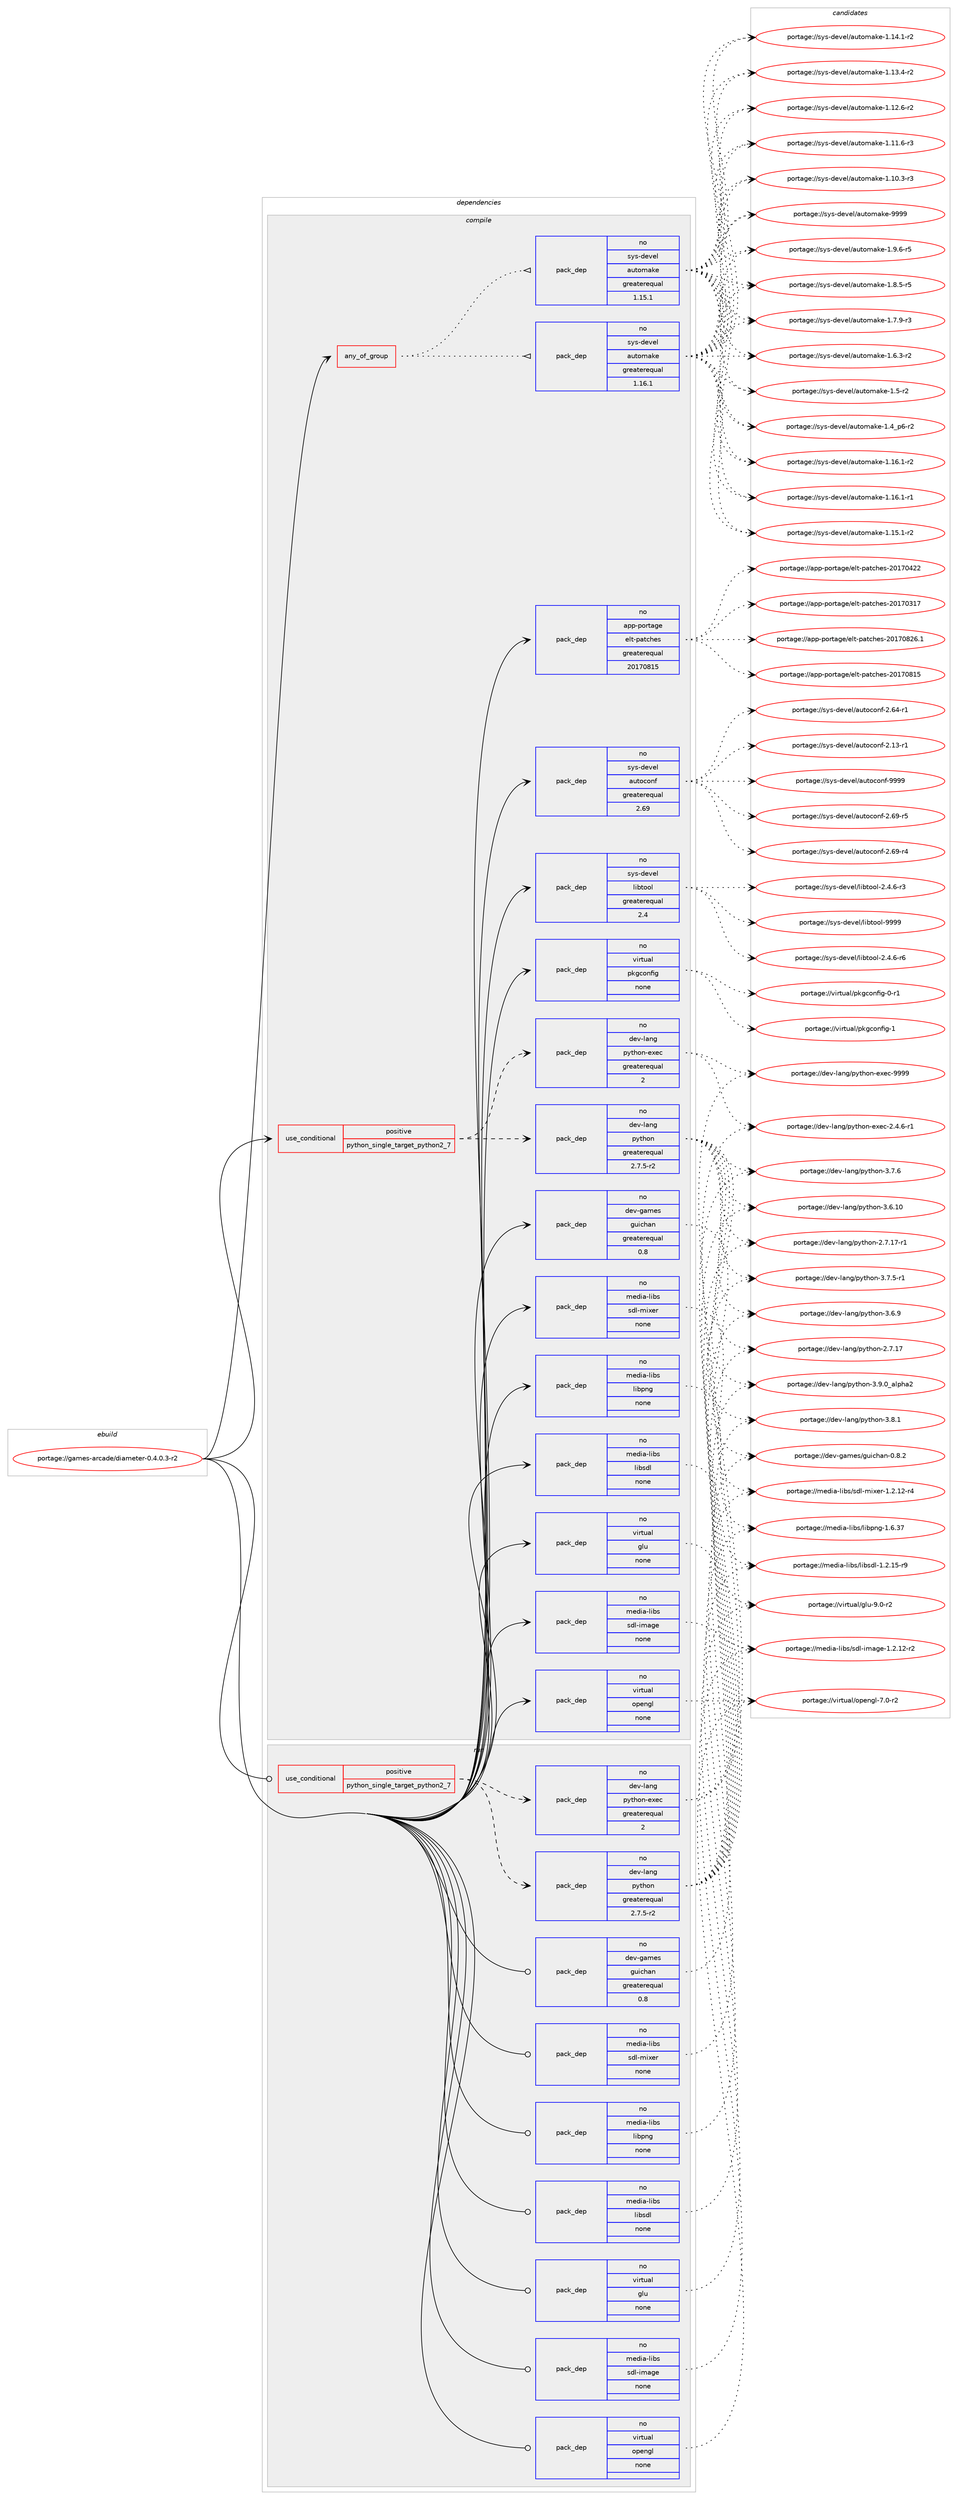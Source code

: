 digraph prolog {

# *************
# Graph options
# *************

newrank=true;
concentrate=true;
compound=true;
graph [rankdir=LR,fontname=Helvetica,fontsize=10,ranksep=1.5];#, ranksep=2.5, nodesep=0.2];
edge  [arrowhead=vee];
node  [fontname=Helvetica,fontsize=10];

# **********
# The ebuild
# **********

subgraph cluster_leftcol {
color=gray;
label=<<i>ebuild</i>>;
id [label="portage://games-arcade/diameter-0.4.0.3-r2", color=red, width=4, href="../games-arcade/diameter-0.4.0.3-r2.svg"];
}

# ****************
# The dependencies
# ****************

subgraph cluster_midcol {
color=gray;
label=<<i>dependencies</i>>;
subgraph cluster_compile {
fillcolor="#eeeeee";
style=filled;
label=<<i>compile</i>>;
subgraph any4305 {
dependency290778 [label=<<TABLE BORDER="0" CELLBORDER="1" CELLSPACING="0" CELLPADDING="4"><TR><TD CELLPADDING="10">any_of_group</TD></TR></TABLE>>, shape=none, color=red];subgraph pack225975 {
dependency290779 [label=<<TABLE BORDER="0" CELLBORDER="1" CELLSPACING="0" CELLPADDING="4" WIDTH="220"><TR><TD ROWSPAN="6" CELLPADDING="30">pack_dep</TD></TR><TR><TD WIDTH="110">no</TD></TR><TR><TD>sys-devel</TD></TR><TR><TD>automake</TD></TR><TR><TD>greaterequal</TD></TR><TR><TD>1.16.1</TD></TR></TABLE>>, shape=none, color=blue];
}
dependency290778:e -> dependency290779:w [weight=20,style="dotted",arrowhead="oinv"];
subgraph pack225976 {
dependency290780 [label=<<TABLE BORDER="0" CELLBORDER="1" CELLSPACING="0" CELLPADDING="4" WIDTH="220"><TR><TD ROWSPAN="6" CELLPADDING="30">pack_dep</TD></TR><TR><TD WIDTH="110">no</TD></TR><TR><TD>sys-devel</TD></TR><TR><TD>automake</TD></TR><TR><TD>greaterequal</TD></TR><TR><TD>1.15.1</TD></TR></TABLE>>, shape=none, color=blue];
}
dependency290778:e -> dependency290780:w [weight=20,style="dotted",arrowhead="oinv"];
}
id:e -> dependency290778:w [weight=20,style="solid",arrowhead="vee"];
subgraph cond60295 {
dependency290781 [label=<<TABLE BORDER="0" CELLBORDER="1" CELLSPACING="0" CELLPADDING="4"><TR><TD ROWSPAN="3" CELLPADDING="10">use_conditional</TD></TR><TR><TD>positive</TD></TR><TR><TD>python_single_target_python2_7</TD></TR></TABLE>>, shape=none, color=red];
subgraph pack225977 {
dependency290782 [label=<<TABLE BORDER="0" CELLBORDER="1" CELLSPACING="0" CELLPADDING="4" WIDTH="220"><TR><TD ROWSPAN="6" CELLPADDING="30">pack_dep</TD></TR><TR><TD WIDTH="110">no</TD></TR><TR><TD>dev-lang</TD></TR><TR><TD>python</TD></TR><TR><TD>greaterequal</TD></TR><TR><TD>2.7.5-r2</TD></TR></TABLE>>, shape=none, color=blue];
}
dependency290781:e -> dependency290782:w [weight=20,style="dashed",arrowhead="vee"];
subgraph pack225978 {
dependency290783 [label=<<TABLE BORDER="0" CELLBORDER="1" CELLSPACING="0" CELLPADDING="4" WIDTH="220"><TR><TD ROWSPAN="6" CELLPADDING="30">pack_dep</TD></TR><TR><TD WIDTH="110">no</TD></TR><TR><TD>dev-lang</TD></TR><TR><TD>python-exec</TD></TR><TR><TD>greaterequal</TD></TR><TR><TD>2</TD></TR></TABLE>>, shape=none, color=blue];
}
dependency290781:e -> dependency290783:w [weight=20,style="dashed",arrowhead="vee"];
}
id:e -> dependency290781:w [weight=20,style="solid",arrowhead="vee"];
subgraph pack225979 {
dependency290784 [label=<<TABLE BORDER="0" CELLBORDER="1" CELLSPACING="0" CELLPADDING="4" WIDTH="220"><TR><TD ROWSPAN="6" CELLPADDING="30">pack_dep</TD></TR><TR><TD WIDTH="110">no</TD></TR><TR><TD>app-portage</TD></TR><TR><TD>elt-patches</TD></TR><TR><TD>greaterequal</TD></TR><TR><TD>20170815</TD></TR></TABLE>>, shape=none, color=blue];
}
id:e -> dependency290784:w [weight=20,style="solid",arrowhead="vee"];
subgraph pack225980 {
dependency290785 [label=<<TABLE BORDER="0" CELLBORDER="1" CELLSPACING="0" CELLPADDING="4" WIDTH="220"><TR><TD ROWSPAN="6" CELLPADDING="30">pack_dep</TD></TR><TR><TD WIDTH="110">no</TD></TR><TR><TD>dev-games</TD></TR><TR><TD>guichan</TD></TR><TR><TD>greaterequal</TD></TR><TR><TD>0.8</TD></TR></TABLE>>, shape=none, color=blue];
}
id:e -> dependency290785:w [weight=20,style="solid",arrowhead="vee"];
subgraph pack225981 {
dependency290786 [label=<<TABLE BORDER="0" CELLBORDER="1" CELLSPACING="0" CELLPADDING="4" WIDTH="220"><TR><TD ROWSPAN="6" CELLPADDING="30">pack_dep</TD></TR><TR><TD WIDTH="110">no</TD></TR><TR><TD>media-libs</TD></TR><TR><TD>libpng</TD></TR><TR><TD>none</TD></TR><TR><TD></TD></TR></TABLE>>, shape=none, color=blue];
}
id:e -> dependency290786:w [weight=20,style="solid",arrowhead="vee"];
subgraph pack225982 {
dependency290787 [label=<<TABLE BORDER="0" CELLBORDER="1" CELLSPACING="0" CELLPADDING="4" WIDTH="220"><TR><TD ROWSPAN="6" CELLPADDING="30">pack_dep</TD></TR><TR><TD WIDTH="110">no</TD></TR><TR><TD>media-libs</TD></TR><TR><TD>libsdl</TD></TR><TR><TD>none</TD></TR><TR><TD></TD></TR></TABLE>>, shape=none, color=blue];
}
id:e -> dependency290787:w [weight=20,style="solid",arrowhead="vee"];
subgraph pack225983 {
dependency290788 [label=<<TABLE BORDER="0" CELLBORDER="1" CELLSPACING="0" CELLPADDING="4" WIDTH="220"><TR><TD ROWSPAN="6" CELLPADDING="30">pack_dep</TD></TR><TR><TD WIDTH="110">no</TD></TR><TR><TD>media-libs</TD></TR><TR><TD>sdl-image</TD></TR><TR><TD>none</TD></TR><TR><TD></TD></TR></TABLE>>, shape=none, color=blue];
}
id:e -> dependency290788:w [weight=20,style="solid",arrowhead="vee"];
subgraph pack225984 {
dependency290789 [label=<<TABLE BORDER="0" CELLBORDER="1" CELLSPACING="0" CELLPADDING="4" WIDTH="220"><TR><TD ROWSPAN="6" CELLPADDING="30">pack_dep</TD></TR><TR><TD WIDTH="110">no</TD></TR><TR><TD>media-libs</TD></TR><TR><TD>sdl-mixer</TD></TR><TR><TD>none</TD></TR><TR><TD></TD></TR></TABLE>>, shape=none, color=blue];
}
id:e -> dependency290789:w [weight=20,style="solid",arrowhead="vee"];
subgraph pack225985 {
dependency290790 [label=<<TABLE BORDER="0" CELLBORDER="1" CELLSPACING="0" CELLPADDING="4" WIDTH="220"><TR><TD ROWSPAN="6" CELLPADDING="30">pack_dep</TD></TR><TR><TD WIDTH="110">no</TD></TR><TR><TD>sys-devel</TD></TR><TR><TD>autoconf</TD></TR><TR><TD>greaterequal</TD></TR><TR><TD>2.69</TD></TR></TABLE>>, shape=none, color=blue];
}
id:e -> dependency290790:w [weight=20,style="solid",arrowhead="vee"];
subgraph pack225986 {
dependency290791 [label=<<TABLE BORDER="0" CELLBORDER="1" CELLSPACING="0" CELLPADDING="4" WIDTH="220"><TR><TD ROWSPAN="6" CELLPADDING="30">pack_dep</TD></TR><TR><TD WIDTH="110">no</TD></TR><TR><TD>sys-devel</TD></TR><TR><TD>libtool</TD></TR><TR><TD>greaterequal</TD></TR><TR><TD>2.4</TD></TR></TABLE>>, shape=none, color=blue];
}
id:e -> dependency290791:w [weight=20,style="solid",arrowhead="vee"];
subgraph pack225987 {
dependency290792 [label=<<TABLE BORDER="0" CELLBORDER="1" CELLSPACING="0" CELLPADDING="4" WIDTH="220"><TR><TD ROWSPAN="6" CELLPADDING="30">pack_dep</TD></TR><TR><TD WIDTH="110">no</TD></TR><TR><TD>virtual</TD></TR><TR><TD>glu</TD></TR><TR><TD>none</TD></TR><TR><TD></TD></TR></TABLE>>, shape=none, color=blue];
}
id:e -> dependency290792:w [weight=20,style="solid",arrowhead="vee"];
subgraph pack225988 {
dependency290793 [label=<<TABLE BORDER="0" CELLBORDER="1" CELLSPACING="0" CELLPADDING="4" WIDTH="220"><TR><TD ROWSPAN="6" CELLPADDING="30">pack_dep</TD></TR><TR><TD WIDTH="110">no</TD></TR><TR><TD>virtual</TD></TR><TR><TD>opengl</TD></TR><TR><TD>none</TD></TR><TR><TD></TD></TR></TABLE>>, shape=none, color=blue];
}
id:e -> dependency290793:w [weight=20,style="solid",arrowhead="vee"];
subgraph pack225989 {
dependency290794 [label=<<TABLE BORDER="0" CELLBORDER="1" CELLSPACING="0" CELLPADDING="4" WIDTH="220"><TR><TD ROWSPAN="6" CELLPADDING="30">pack_dep</TD></TR><TR><TD WIDTH="110">no</TD></TR><TR><TD>virtual</TD></TR><TR><TD>pkgconfig</TD></TR><TR><TD>none</TD></TR><TR><TD></TD></TR></TABLE>>, shape=none, color=blue];
}
id:e -> dependency290794:w [weight=20,style="solid",arrowhead="vee"];
}
subgraph cluster_compileandrun {
fillcolor="#eeeeee";
style=filled;
label=<<i>compile and run</i>>;
}
subgraph cluster_run {
fillcolor="#eeeeee";
style=filled;
label=<<i>run</i>>;
subgraph cond60296 {
dependency290795 [label=<<TABLE BORDER="0" CELLBORDER="1" CELLSPACING="0" CELLPADDING="4"><TR><TD ROWSPAN="3" CELLPADDING="10">use_conditional</TD></TR><TR><TD>positive</TD></TR><TR><TD>python_single_target_python2_7</TD></TR></TABLE>>, shape=none, color=red];
subgraph pack225990 {
dependency290796 [label=<<TABLE BORDER="0" CELLBORDER="1" CELLSPACING="0" CELLPADDING="4" WIDTH="220"><TR><TD ROWSPAN="6" CELLPADDING="30">pack_dep</TD></TR><TR><TD WIDTH="110">no</TD></TR><TR><TD>dev-lang</TD></TR><TR><TD>python</TD></TR><TR><TD>greaterequal</TD></TR><TR><TD>2.7.5-r2</TD></TR></TABLE>>, shape=none, color=blue];
}
dependency290795:e -> dependency290796:w [weight=20,style="dashed",arrowhead="vee"];
subgraph pack225991 {
dependency290797 [label=<<TABLE BORDER="0" CELLBORDER="1" CELLSPACING="0" CELLPADDING="4" WIDTH="220"><TR><TD ROWSPAN="6" CELLPADDING="30">pack_dep</TD></TR><TR><TD WIDTH="110">no</TD></TR><TR><TD>dev-lang</TD></TR><TR><TD>python-exec</TD></TR><TR><TD>greaterequal</TD></TR><TR><TD>2</TD></TR></TABLE>>, shape=none, color=blue];
}
dependency290795:e -> dependency290797:w [weight=20,style="dashed",arrowhead="vee"];
}
id:e -> dependency290795:w [weight=20,style="solid",arrowhead="odot"];
subgraph pack225992 {
dependency290798 [label=<<TABLE BORDER="0" CELLBORDER="1" CELLSPACING="0" CELLPADDING="4" WIDTH="220"><TR><TD ROWSPAN="6" CELLPADDING="30">pack_dep</TD></TR><TR><TD WIDTH="110">no</TD></TR><TR><TD>dev-games</TD></TR><TR><TD>guichan</TD></TR><TR><TD>greaterequal</TD></TR><TR><TD>0.8</TD></TR></TABLE>>, shape=none, color=blue];
}
id:e -> dependency290798:w [weight=20,style="solid",arrowhead="odot"];
subgraph pack225993 {
dependency290799 [label=<<TABLE BORDER="0" CELLBORDER="1" CELLSPACING="0" CELLPADDING="4" WIDTH="220"><TR><TD ROWSPAN="6" CELLPADDING="30">pack_dep</TD></TR><TR><TD WIDTH="110">no</TD></TR><TR><TD>media-libs</TD></TR><TR><TD>libpng</TD></TR><TR><TD>none</TD></TR><TR><TD></TD></TR></TABLE>>, shape=none, color=blue];
}
id:e -> dependency290799:w [weight=20,style="solid",arrowhead="odot"];
subgraph pack225994 {
dependency290800 [label=<<TABLE BORDER="0" CELLBORDER="1" CELLSPACING="0" CELLPADDING="4" WIDTH="220"><TR><TD ROWSPAN="6" CELLPADDING="30">pack_dep</TD></TR><TR><TD WIDTH="110">no</TD></TR><TR><TD>media-libs</TD></TR><TR><TD>libsdl</TD></TR><TR><TD>none</TD></TR><TR><TD></TD></TR></TABLE>>, shape=none, color=blue];
}
id:e -> dependency290800:w [weight=20,style="solid",arrowhead="odot"];
subgraph pack225995 {
dependency290801 [label=<<TABLE BORDER="0" CELLBORDER="1" CELLSPACING="0" CELLPADDING="4" WIDTH="220"><TR><TD ROWSPAN="6" CELLPADDING="30">pack_dep</TD></TR><TR><TD WIDTH="110">no</TD></TR><TR><TD>media-libs</TD></TR><TR><TD>sdl-image</TD></TR><TR><TD>none</TD></TR><TR><TD></TD></TR></TABLE>>, shape=none, color=blue];
}
id:e -> dependency290801:w [weight=20,style="solid",arrowhead="odot"];
subgraph pack225996 {
dependency290802 [label=<<TABLE BORDER="0" CELLBORDER="1" CELLSPACING="0" CELLPADDING="4" WIDTH="220"><TR><TD ROWSPAN="6" CELLPADDING="30">pack_dep</TD></TR><TR><TD WIDTH="110">no</TD></TR><TR><TD>media-libs</TD></TR><TR><TD>sdl-mixer</TD></TR><TR><TD>none</TD></TR><TR><TD></TD></TR></TABLE>>, shape=none, color=blue];
}
id:e -> dependency290802:w [weight=20,style="solid",arrowhead="odot"];
subgraph pack225997 {
dependency290803 [label=<<TABLE BORDER="0" CELLBORDER="1" CELLSPACING="0" CELLPADDING="4" WIDTH="220"><TR><TD ROWSPAN="6" CELLPADDING="30">pack_dep</TD></TR><TR><TD WIDTH="110">no</TD></TR><TR><TD>virtual</TD></TR><TR><TD>glu</TD></TR><TR><TD>none</TD></TR><TR><TD></TD></TR></TABLE>>, shape=none, color=blue];
}
id:e -> dependency290803:w [weight=20,style="solid",arrowhead="odot"];
subgraph pack225998 {
dependency290804 [label=<<TABLE BORDER="0" CELLBORDER="1" CELLSPACING="0" CELLPADDING="4" WIDTH="220"><TR><TD ROWSPAN="6" CELLPADDING="30">pack_dep</TD></TR><TR><TD WIDTH="110">no</TD></TR><TR><TD>virtual</TD></TR><TR><TD>opengl</TD></TR><TR><TD>none</TD></TR><TR><TD></TD></TR></TABLE>>, shape=none, color=blue];
}
id:e -> dependency290804:w [weight=20,style="solid",arrowhead="odot"];
}
}

# **************
# The candidates
# **************

subgraph cluster_choices {
rank=same;
color=gray;
label=<<i>candidates</i>>;

subgraph choice225975 {
color=black;
nodesep=1;
choice115121115451001011181011084797117116111109971071014557575757 [label="portage://sys-devel/automake-9999", color=red, width=4,href="../sys-devel/automake-9999.svg"];
choice115121115451001011181011084797117116111109971071014549465746544511453 [label="portage://sys-devel/automake-1.9.6-r5", color=red, width=4,href="../sys-devel/automake-1.9.6-r5.svg"];
choice115121115451001011181011084797117116111109971071014549465646534511453 [label="portage://sys-devel/automake-1.8.5-r5", color=red, width=4,href="../sys-devel/automake-1.8.5-r5.svg"];
choice115121115451001011181011084797117116111109971071014549465546574511451 [label="portage://sys-devel/automake-1.7.9-r3", color=red, width=4,href="../sys-devel/automake-1.7.9-r3.svg"];
choice115121115451001011181011084797117116111109971071014549465446514511450 [label="portage://sys-devel/automake-1.6.3-r2", color=red, width=4,href="../sys-devel/automake-1.6.3-r2.svg"];
choice11512111545100101118101108479711711611110997107101454946534511450 [label="portage://sys-devel/automake-1.5-r2", color=red, width=4,href="../sys-devel/automake-1.5-r2.svg"];
choice115121115451001011181011084797117116111109971071014549465295112544511450 [label="portage://sys-devel/automake-1.4_p6-r2", color=red, width=4,href="../sys-devel/automake-1.4_p6-r2.svg"];
choice11512111545100101118101108479711711611110997107101454946495446494511450 [label="portage://sys-devel/automake-1.16.1-r2", color=red, width=4,href="../sys-devel/automake-1.16.1-r2.svg"];
choice11512111545100101118101108479711711611110997107101454946495446494511449 [label="portage://sys-devel/automake-1.16.1-r1", color=red, width=4,href="../sys-devel/automake-1.16.1-r1.svg"];
choice11512111545100101118101108479711711611110997107101454946495346494511450 [label="portage://sys-devel/automake-1.15.1-r2", color=red, width=4,href="../sys-devel/automake-1.15.1-r2.svg"];
choice11512111545100101118101108479711711611110997107101454946495246494511450 [label="portage://sys-devel/automake-1.14.1-r2", color=red, width=4,href="../sys-devel/automake-1.14.1-r2.svg"];
choice11512111545100101118101108479711711611110997107101454946495146524511450 [label="portage://sys-devel/automake-1.13.4-r2", color=red, width=4,href="../sys-devel/automake-1.13.4-r2.svg"];
choice11512111545100101118101108479711711611110997107101454946495046544511450 [label="portage://sys-devel/automake-1.12.6-r2", color=red, width=4,href="../sys-devel/automake-1.12.6-r2.svg"];
choice11512111545100101118101108479711711611110997107101454946494946544511451 [label="portage://sys-devel/automake-1.11.6-r3", color=red, width=4,href="../sys-devel/automake-1.11.6-r3.svg"];
choice11512111545100101118101108479711711611110997107101454946494846514511451 [label="portage://sys-devel/automake-1.10.3-r3", color=red, width=4,href="../sys-devel/automake-1.10.3-r3.svg"];
dependency290779:e -> choice115121115451001011181011084797117116111109971071014557575757:w [style=dotted,weight="100"];
dependency290779:e -> choice115121115451001011181011084797117116111109971071014549465746544511453:w [style=dotted,weight="100"];
dependency290779:e -> choice115121115451001011181011084797117116111109971071014549465646534511453:w [style=dotted,weight="100"];
dependency290779:e -> choice115121115451001011181011084797117116111109971071014549465546574511451:w [style=dotted,weight="100"];
dependency290779:e -> choice115121115451001011181011084797117116111109971071014549465446514511450:w [style=dotted,weight="100"];
dependency290779:e -> choice11512111545100101118101108479711711611110997107101454946534511450:w [style=dotted,weight="100"];
dependency290779:e -> choice115121115451001011181011084797117116111109971071014549465295112544511450:w [style=dotted,weight="100"];
dependency290779:e -> choice11512111545100101118101108479711711611110997107101454946495446494511450:w [style=dotted,weight="100"];
dependency290779:e -> choice11512111545100101118101108479711711611110997107101454946495446494511449:w [style=dotted,weight="100"];
dependency290779:e -> choice11512111545100101118101108479711711611110997107101454946495346494511450:w [style=dotted,weight="100"];
dependency290779:e -> choice11512111545100101118101108479711711611110997107101454946495246494511450:w [style=dotted,weight="100"];
dependency290779:e -> choice11512111545100101118101108479711711611110997107101454946495146524511450:w [style=dotted,weight="100"];
dependency290779:e -> choice11512111545100101118101108479711711611110997107101454946495046544511450:w [style=dotted,weight="100"];
dependency290779:e -> choice11512111545100101118101108479711711611110997107101454946494946544511451:w [style=dotted,weight="100"];
dependency290779:e -> choice11512111545100101118101108479711711611110997107101454946494846514511451:w [style=dotted,weight="100"];
}
subgraph choice225976 {
color=black;
nodesep=1;
choice115121115451001011181011084797117116111109971071014557575757 [label="portage://sys-devel/automake-9999", color=red, width=4,href="../sys-devel/automake-9999.svg"];
choice115121115451001011181011084797117116111109971071014549465746544511453 [label="portage://sys-devel/automake-1.9.6-r5", color=red, width=4,href="../sys-devel/automake-1.9.6-r5.svg"];
choice115121115451001011181011084797117116111109971071014549465646534511453 [label="portage://sys-devel/automake-1.8.5-r5", color=red, width=4,href="../sys-devel/automake-1.8.5-r5.svg"];
choice115121115451001011181011084797117116111109971071014549465546574511451 [label="portage://sys-devel/automake-1.7.9-r3", color=red, width=4,href="../sys-devel/automake-1.7.9-r3.svg"];
choice115121115451001011181011084797117116111109971071014549465446514511450 [label="portage://sys-devel/automake-1.6.3-r2", color=red, width=4,href="../sys-devel/automake-1.6.3-r2.svg"];
choice11512111545100101118101108479711711611110997107101454946534511450 [label="portage://sys-devel/automake-1.5-r2", color=red, width=4,href="../sys-devel/automake-1.5-r2.svg"];
choice115121115451001011181011084797117116111109971071014549465295112544511450 [label="portage://sys-devel/automake-1.4_p6-r2", color=red, width=4,href="../sys-devel/automake-1.4_p6-r2.svg"];
choice11512111545100101118101108479711711611110997107101454946495446494511450 [label="portage://sys-devel/automake-1.16.1-r2", color=red, width=4,href="../sys-devel/automake-1.16.1-r2.svg"];
choice11512111545100101118101108479711711611110997107101454946495446494511449 [label="portage://sys-devel/automake-1.16.1-r1", color=red, width=4,href="../sys-devel/automake-1.16.1-r1.svg"];
choice11512111545100101118101108479711711611110997107101454946495346494511450 [label="portage://sys-devel/automake-1.15.1-r2", color=red, width=4,href="../sys-devel/automake-1.15.1-r2.svg"];
choice11512111545100101118101108479711711611110997107101454946495246494511450 [label="portage://sys-devel/automake-1.14.1-r2", color=red, width=4,href="../sys-devel/automake-1.14.1-r2.svg"];
choice11512111545100101118101108479711711611110997107101454946495146524511450 [label="portage://sys-devel/automake-1.13.4-r2", color=red, width=4,href="../sys-devel/automake-1.13.4-r2.svg"];
choice11512111545100101118101108479711711611110997107101454946495046544511450 [label="portage://sys-devel/automake-1.12.6-r2", color=red, width=4,href="../sys-devel/automake-1.12.6-r2.svg"];
choice11512111545100101118101108479711711611110997107101454946494946544511451 [label="portage://sys-devel/automake-1.11.6-r3", color=red, width=4,href="../sys-devel/automake-1.11.6-r3.svg"];
choice11512111545100101118101108479711711611110997107101454946494846514511451 [label="portage://sys-devel/automake-1.10.3-r3", color=red, width=4,href="../sys-devel/automake-1.10.3-r3.svg"];
dependency290780:e -> choice115121115451001011181011084797117116111109971071014557575757:w [style=dotted,weight="100"];
dependency290780:e -> choice115121115451001011181011084797117116111109971071014549465746544511453:w [style=dotted,weight="100"];
dependency290780:e -> choice115121115451001011181011084797117116111109971071014549465646534511453:w [style=dotted,weight="100"];
dependency290780:e -> choice115121115451001011181011084797117116111109971071014549465546574511451:w [style=dotted,weight="100"];
dependency290780:e -> choice115121115451001011181011084797117116111109971071014549465446514511450:w [style=dotted,weight="100"];
dependency290780:e -> choice11512111545100101118101108479711711611110997107101454946534511450:w [style=dotted,weight="100"];
dependency290780:e -> choice115121115451001011181011084797117116111109971071014549465295112544511450:w [style=dotted,weight="100"];
dependency290780:e -> choice11512111545100101118101108479711711611110997107101454946495446494511450:w [style=dotted,weight="100"];
dependency290780:e -> choice11512111545100101118101108479711711611110997107101454946495446494511449:w [style=dotted,weight="100"];
dependency290780:e -> choice11512111545100101118101108479711711611110997107101454946495346494511450:w [style=dotted,weight="100"];
dependency290780:e -> choice11512111545100101118101108479711711611110997107101454946495246494511450:w [style=dotted,weight="100"];
dependency290780:e -> choice11512111545100101118101108479711711611110997107101454946495146524511450:w [style=dotted,weight="100"];
dependency290780:e -> choice11512111545100101118101108479711711611110997107101454946495046544511450:w [style=dotted,weight="100"];
dependency290780:e -> choice11512111545100101118101108479711711611110997107101454946494946544511451:w [style=dotted,weight="100"];
dependency290780:e -> choice11512111545100101118101108479711711611110997107101454946494846514511451:w [style=dotted,weight="100"];
}
subgraph choice225977 {
color=black;
nodesep=1;
choice10010111845108971101034711212111610411111045514657464895971081121049750 [label="portage://dev-lang/python-3.9.0_alpha2", color=red, width=4,href="../dev-lang/python-3.9.0_alpha2.svg"];
choice100101118451089711010347112121116104111110455146564649 [label="portage://dev-lang/python-3.8.1", color=red, width=4,href="../dev-lang/python-3.8.1.svg"];
choice100101118451089711010347112121116104111110455146554654 [label="portage://dev-lang/python-3.7.6", color=red, width=4,href="../dev-lang/python-3.7.6.svg"];
choice1001011184510897110103471121211161041111104551465546534511449 [label="portage://dev-lang/python-3.7.5-r1", color=red, width=4,href="../dev-lang/python-3.7.5-r1.svg"];
choice100101118451089711010347112121116104111110455146544657 [label="portage://dev-lang/python-3.6.9", color=red, width=4,href="../dev-lang/python-3.6.9.svg"];
choice10010111845108971101034711212111610411111045514654464948 [label="portage://dev-lang/python-3.6.10", color=red, width=4,href="../dev-lang/python-3.6.10.svg"];
choice100101118451089711010347112121116104111110455046554649554511449 [label="portage://dev-lang/python-2.7.17-r1", color=red, width=4,href="../dev-lang/python-2.7.17-r1.svg"];
choice10010111845108971101034711212111610411111045504655464955 [label="portage://dev-lang/python-2.7.17", color=red, width=4,href="../dev-lang/python-2.7.17.svg"];
dependency290782:e -> choice10010111845108971101034711212111610411111045514657464895971081121049750:w [style=dotted,weight="100"];
dependency290782:e -> choice100101118451089711010347112121116104111110455146564649:w [style=dotted,weight="100"];
dependency290782:e -> choice100101118451089711010347112121116104111110455146554654:w [style=dotted,weight="100"];
dependency290782:e -> choice1001011184510897110103471121211161041111104551465546534511449:w [style=dotted,weight="100"];
dependency290782:e -> choice100101118451089711010347112121116104111110455146544657:w [style=dotted,weight="100"];
dependency290782:e -> choice10010111845108971101034711212111610411111045514654464948:w [style=dotted,weight="100"];
dependency290782:e -> choice100101118451089711010347112121116104111110455046554649554511449:w [style=dotted,weight="100"];
dependency290782:e -> choice10010111845108971101034711212111610411111045504655464955:w [style=dotted,weight="100"];
}
subgraph choice225978 {
color=black;
nodesep=1;
choice10010111845108971101034711212111610411111045101120101994557575757 [label="portage://dev-lang/python-exec-9999", color=red, width=4,href="../dev-lang/python-exec-9999.svg"];
choice10010111845108971101034711212111610411111045101120101994550465246544511449 [label="portage://dev-lang/python-exec-2.4.6-r1", color=red, width=4,href="../dev-lang/python-exec-2.4.6-r1.svg"];
dependency290783:e -> choice10010111845108971101034711212111610411111045101120101994557575757:w [style=dotted,weight="100"];
dependency290783:e -> choice10010111845108971101034711212111610411111045101120101994550465246544511449:w [style=dotted,weight="100"];
}
subgraph choice225979 {
color=black;
nodesep=1;
choice971121124511211111411697103101471011081164511297116991041011154550484955485650544649 [label="portage://app-portage/elt-patches-20170826.1", color=red, width=4,href="../app-portage/elt-patches-20170826.1.svg"];
choice97112112451121111141169710310147101108116451129711699104101115455048495548564953 [label="portage://app-portage/elt-patches-20170815", color=red, width=4,href="../app-portage/elt-patches-20170815.svg"];
choice97112112451121111141169710310147101108116451129711699104101115455048495548525050 [label="portage://app-portage/elt-patches-20170422", color=red, width=4,href="../app-portage/elt-patches-20170422.svg"];
choice97112112451121111141169710310147101108116451129711699104101115455048495548514955 [label="portage://app-portage/elt-patches-20170317", color=red, width=4,href="../app-portage/elt-patches-20170317.svg"];
dependency290784:e -> choice971121124511211111411697103101471011081164511297116991041011154550484955485650544649:w [style=dotted,weight="100"];
dependency290784:e -> choice97112112451121111141169710310147101108116451129711699104101115455048495548564953:w [style=dotted,weight="100"];
dependency290784:e -> choice97112112451121111141169710310147101108116451129711699104101115455048495548525050:w [style=dotted,weight="100"];
dependency290784:e -> choice97112112451121111141169710310147101108116451129711699104101115455048495548514955:w [style=dotted,weight="100"];
}
subgraph choice225980 {
color=black;
nodesep=1;
choice1001011184510397109101115471031171059910497110454846564650 [label="portage://dev-games/guichan-0.8.2", color=red, width=4,href="../dev-games/guichan-0.8.2.svg"];
dependency290785:e -> choice1001011184510397109101115471031171059910497110454846564650:w [style=dotted,weight="100"];
}
subgraph choice225981 {
color=black;
nodesep=1;
choice109101100105974510810598115471081059811211010345494654465155 [label="portage://media-libs/libpng-1.6.37", color=red, width=4,href="../media-libs/libpng-1.6.37.svg"];
dependency290786:e -> choice109101100105974510810598115471081059811211010345494654465155:w [style=dotted,weight="100"];
}
subgraph choice225982 {
color=black;
nodesep=1;
choice1091011001059745108105981154710810598115100108454946504649534511457 [label="portage://media-libs/libsdl-1.2.15-r9", color=red, width=4,href="../media-libs/libsdl-1.2.15-r9.svg"];
dependency290787:e -> choice1091011001059745108105981154710810598115100108454946504649534511457:w [style=dotted,weight="100"];
}
subgraph choice225983 {
color=black;
nodesep=1;
choice109101100105974510810598115471151001084510510997103101454946504649504511450 [label="portage://media-libs/sdl-image-1.2.12-r2", color=red, width=4,href="../media-libs/sdl-image-1.2.12-r2.svg"];
dependency290788:e -> choice109101100105974510810598115471151001084510510997103101454946504649504511450:w [style=dotted,weight="100"];
}
subgraph choice225984 {
color=black;
nodesep=1;
choice1091011001059745108105981154711510010845109105120101114454946504649504511452 [label="portage://media-libs/sdl-mixer-1.2.12-r4", color=red, width=4,href="../media-libs/sdl-mixer-1.2.12-r4.svg"];
dependency290789:e -> choice1091011001059745108105981154711510010845109105120101114454946504649504511452:w [style=dotted,weight="100"];
}
subgraph choice225985 {
color=black;
nodesep=1;
choice115121115451001011181011084797117116111991111101024557575757 [label="portage://sys-devel/autoconf-9999", color=red, width=4,href="../sys-devel/autoconf-9999.svg"];
choice1151211154510010111810110847971171161119911111010245504654574511453 [label="portage://sys-devel/autoconf-2.69-r5", color=red, width=4,href="../sys-devel/autoconf-2.69-r5.svg"];
choice1151211154510010111810110847971171161119911111010245504654574511452 [label="portage://sys-devel/autoconf-2.69-r4", color=red, width=4,href="../sys-devel/autoconf-2.69-r4.svg"];
choice1151211154510010111810110847971171161119911111010245504654524511449 [label="portage://sys-devel/autoconf-2.64-r1", color=red, width=4,href="../sys-devel/autoconf-2.64-r1.svg"];
choice1151211154510010111810110847971171161119911111010245504649514511449 [label="portage://sys-devel/autoconf-2.13-r1", color=red, width=4,href="../sys-devel/autoconf-2.13-r1.svg"];
dependency290790:e -> choice115121115451001011181011084797117116111991111101024557575757:w [style=dotted,weight="100"];
dependency290790:e -> choice1151211154510010111810110847971171161119911111010245504654574511453:w [style=dotted,weight="100"];
dependency290790:e -> choice1151211154510010111810110847971171161119911111010245504654574511452:w [style=dotted,weight="100"];
dependency290790:e -> choice1151211154510010111810110847971171161119911111010245504654524511449:w [style=dotted,weight="100"];
dependency290790:e -> choice1151211154510010111810110847971171161119911111010245504649514511449:w [style=dotted,weight="100"];
}
subgraph choice225986 {
color=black;
nodesep=1;
choice1151211154510010111810110847108105981161111111084557575757 [label="portage://sys-devel/libtool-9999", color=red, width=4,href="../sys-devel/libtool-9999.svg"];
choice1151211154510010111810110847108105981161111111084550465246544511454 [label="portage://sys-devel/libtool-2.4.6-r6", color=red, width=4,href="../sys-devel/libtool-2.4.6-r6.svg"];
choice1151211154510010111810110847108105981161111111084550465246544511451 [label="portage://sys-devel/libtool-2.4.6-r3", color=red, width=4,href="../sys-devel/libtool-2.4.6-r3.svg"];
dependency290791:e -> choice1151211154510010111810110847108105981161111111084557575757:w [style=dotted,weight="100"];
dependency290791:e -> choice1151211154510010111810110847108105981161111111084550465246544511454:w [style=dotted,weight="100"];
dependency290791:e -> choice1151211154510010111810110847108105981161111111084550465246544511451:w [style=dotted,weight="100"];
}
subgraph choice225987 {
color=black;
nodesep=1;
choice1181051141161179710847103108117455746484511450 [label="portage://virtual/glu-9.0-r2", color=red, width=4,href="../virtual/glu-9.0-r2.svg"];
dependency290792:e -> choice1181051141161179710847103108117455746484511450:w [style=dotted,weight="100"];
}
subgraph choice225988 {
color=black;
nodesep=1;
choice1181051141161179710847111112101110103108455546484511450 [label="portage://virtual/opengl-7.0-r2", color=red, width=4,href="../virtual/opengl-7.0-r2.svg"];
dependency290793:e -> choice1181051141161179710847111112101110103108455546484511450:w [style=dotted,weight="100"];
}
subgraph choice225989 {
color=black;
nodesep=1;
choice1181051141161179710847112107103991111101021051034549 [label="portage://virtual/pkgconfig-1", color=red, width=4,href="../virtual/pkgconfig-1.svg"];
choice11810511411611797108471121071039911111010210510345484511449 [label="portage://virtual/pkgconfig-0-r1", color=red, width=4,href="../virtual/pkgconfig-0-r1.svg"];
dependency290794:e -> choice1181051141161179710847112107103991111101021051034549:w [style=dotted,weight="100"];
dependency290794:e -> choice11810511411611797108471121071039911111010210510345484511449:w [style=dotted,weight="100"];
}
subgraph choice225990 {
color=black;
nodesep=1;
choice10010111845108971101034711212111610411111045514657464895971081121049750 [label="portage://dev-lang/python-3.9.0_alpha2", color=red, width=4,href="../dev-lang/python-3.9.0_alpha2.svg"];
choice100101118451089711010347112121116104111110455146564649 [label="portage://dev-lang/python-3.8.1", color=red, width=4,href="../dev-lang/python-3.8.1.svg"];
choice100101118451089711010347112121116104111110455146554654 [label="portage://dev-lang/python-3.7.6", color=red, width=4,href="../dev-lang/python-3.7.6.svg"];
choice1001011184510897110103471121211161041111104551465546534511449 [label="portage://dev-lang/python-3.7.5-r1", color=red, width=4,href="../dev-lang/python-3.7.5-r1.svg"];
choice100101118451089711010347112121116104111110455146544657 [label="portage://dev-lang/python-3.6.9", color=red, width=4,href="../dev-lang/python-3.6.9.svg"];
choice10010111845108971101034711212111610411111045514654464948 [label="portage://dev-lang/python-3.6.10", color=red, width=4,href="../dev-lang/python-3.6.10.svg"];
choice100101118451089711010347112121116104111110455046554649554511449 [label="portage://dev-lang/python-2.7.17-r1", color=red, width=4,href="../dev-lang/python-2.7.17-r1.svg"];
choice10010111845108971101034711212111610411111045504655464955 [label="portage://dev-lang/python-2.7.17", color=red, width=4,href="../dev-lang/python-2.7.17.svg"];
dependency290796:e -> choice10010111845108971101034711212111610411111045514657464895971081121049750:w [style=dotted,weight="100"];
dependency290796:e -> choice100101118451089711010347112121116104111110455146564649:w [style=dotted,weight="100"];
dependency290796:e -> choice100101118451089711010347112121116104111110455146554654:w [style=dotted,weight="100"];
dependency290796:e -> choice1001011184510897110103471121211161041111104551465546534511449:w [style=dotted,weight="100"];
dependency290796:e -> choice100101118451089711010347112121116104111110455146544657:w [style=dotted,weight="100"];
dependency290796:e -> choice10010111845108971101034711212111610411111045514654464948:w [style=dotted,weight="100"];
dependency290796:e -> choice100101118451089711010347112121116104111110455046554649554511449:w [style=dotted,weight="100"];
dependency290796:e -> choice10010111845108971101034711212111610411111045504655464955:w [style=dotted,weight="100"];
}
subgraph choice225991 {
color=black;
nodesep=1;
choice10010111845108971101034711212111610411111045101120101994557575757 [label="portage://dev-lang/python-exec-9999", color=red, width=4,href="../dev-lang/python-exec-9999.svg"];
choice10010111845108971101034711212111610411111045101120101994550465246544511449 [label="portage://dev-lang/python-exec-2.4.6-r1", color=red, width=4,href="../dev-lang/python-exec-2.4.6-r1.svg"];
dependency290797:e -> choice10010111845108971101034711212111610411111045101120101994557575757:w [style=dotted,weight="100"];
dependency290797:e -> choice10010111845108971101034711212111610411111045101120101994550465246544511449:w [style=dotted,weight="100"];
}
subgraph choice225992 {
color=black;
nodesep=1;
choice1001011184510397109101115471031171059910497110454846564650 [label="portage://dev-games/guichan-0.8.2", color=red, width=4,href="../dev-games/guichan-0.8.2.svg"];
dependency290798:e -> choice1001011184510397109101115471031171059910497110454846564650:w [style=dotted,weight="100"];
}
subgraph choice225993 {
color=black;
nodesep=1;
choice109101100105974510810598115471081059811211010345494654465155 [label="portage://media-libs/libpng-1.6.37", color=red, width=4,href="../media-libs/libpng-1.6.37.svg"];
dependency290799:e -> choice109101100105974510810598115471081059811211010345494654465155:w [style=dotted,weight="100"];
}
subgraph choice225994 {
color=black;
nodesep=1;
choice1091011001059745108105981154710810598115100108454946504649534511457 [label="portage://media-libs/libsdl-1.2.15-r9", color=red, width=4,href="../media-libs/libsdl-1.2.15-r9.svg"];
dependency290800:e -> choice1091011001059745108105981154710810598115100108454946504649534511457:w [style=dotted,weight="100"];
}
subgraph choice225995 {
color=black;
nodesep=1;
choice109101100105974510810598115471151001084510510997103101454946504649504511450 [label="portage://media-libs/sdl-image-1.2.12-r2", color=red, width=4,href="../media-libs/sdl-image-1.2.12-r2.svg"];
dependency290801:e -> choice109101100105974510810598115471151001084510510997103101454946504649504511450:w [style=dotted,weight="100"];
}
subgraph choice225996 {
color=black;
nodesep=1;
choice1091011001059745108105981154711510010845109105120101114454946504649504511452 [label="portage://media-libs/sdl-mixer-1.2.12-r4", color=red, width=4,href="../media-libs/sdl-mixer-1.2.12-r4.svg"];
dependency290802:e -> choice1091011001059745108105981154711510010845109105120101114454946504649504511452:w [style=dotted,weight="100"];
}
subgraph choice225997 {
color=black;
nodesep=1;
choice1181051141161179710847103108117455746484511450 [label="portage://virtual/glu-9.0-r2", color=red, width=4,href="../virtual/glu-9.0-r2.svg"];
dependency290803:e -> choice1181051141161179710847103108117455746484511450:w [style=dotted,weight="100"];
}
subgraph choice225998 {
color=black;
nodesep=1;
choice1181051141161179710847111112101110103108455546484511450 [label="portage://virtual/opengl-7.0-r2", color=red, width=4,href="../virtual/opengl-7.0-r2.svg"];
dependency290804:e -> choice1181051141161179710847111112101110103108455546484511450:w [style=dotted,weight="100"];
}
}

}
